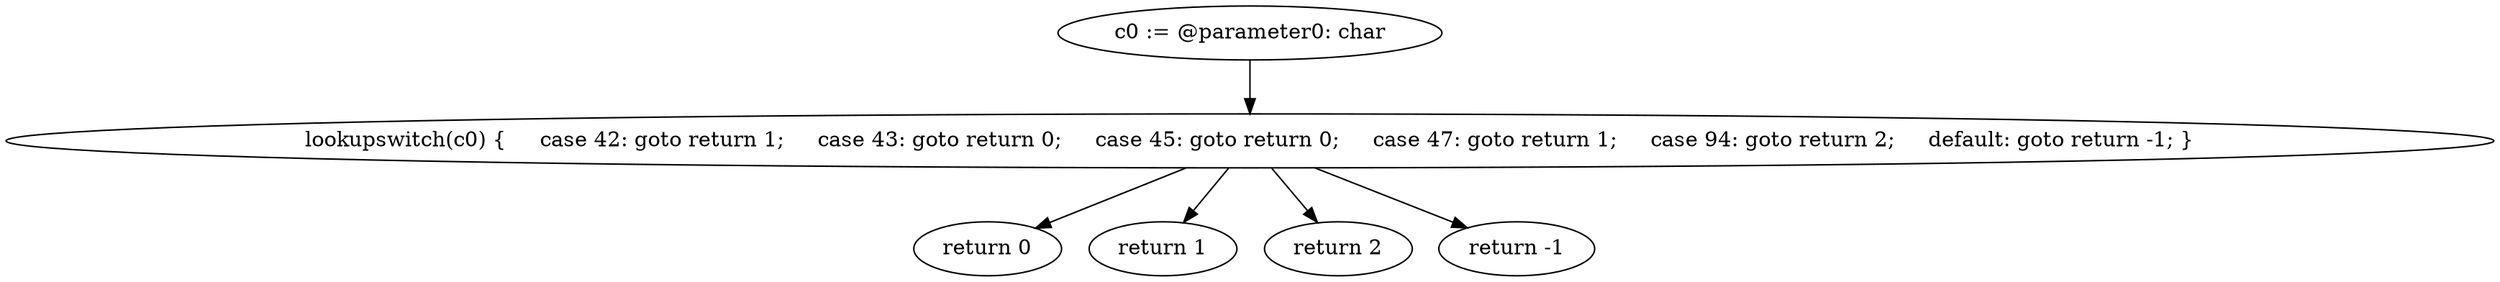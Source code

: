 digraph "unitGraph" {
    "c0 := @parameter0: char"
    "lookupswitch(c0) {     case 42: goto return 1;     case 43: goto return 0;     case 45: goto return 0;     case 47: goto return 1;     case 94: goto return 2;     default: goto return -1; }"
    "return 0"
    "return 1"
    "return 2"
    "return -1"
    "c0 := @parameter0: char"->"lookupswitch(c0) {     case 42: goto return 1;     case 43: goto return 0;     case 45: goto return 0;     case 47: goto return 1;     case 94: goto return 2;     default: goto return -1; }";
    "lookupswitch(c0) {     case 42: goto return 1;     case 43: goto return 0;     case 45: goto return 0;     case 47: goto return 1;     case 94: goto return 2;     default: goto return -1; }"->"return 1";
    "lookupswitch(c0) {     case 42: goto return 1;     case 43: goto return 0;     case 45: goto return 0;     case 47: goto return 1;     case 94: goto return 2;     default: goto return -1; }"->"return 0";
    "lookupswitch(c0) {     case 42: goto return 1;     case 43: goto return 0;     case 45: goto return 0;     case 47: goto return 1;     case 94: goto return 2;     default: goto return -1; }"->"return 2";
    "lookupswitch(c0) {     case 42: goto return 1;     case 43: goto return 0;     case 45: goto return 0;     case 47: goto return 1;     case 94: goto return 2;     default: goto return -1; }"->"return -1";
}
